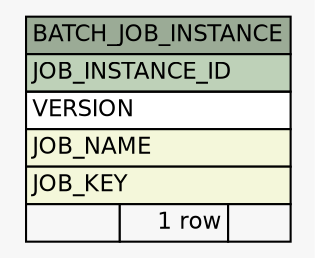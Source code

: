 // dot 2.36.0 on Mac OS X 10.10.2
// SchemaSpy rev Unknown
digraph "BATCH_JOB_INSTANCE" {
  graph [
    rankdir="RL"
    bgcolor="#f7f7f7"
    nodesep="0.18"
    ranksep="0.46"
    fontname="Helvetica"
    fontsize="11"
  ];
  node [
    fontname="Helvetica"
    fontsize="11"
    shape="plaintext"
  ];
  edge [
    arrowsize="0.8"
  ];
  "BATCH_JOB_INSTANCE" [
    label=<
    <TABLE BORDER="0" CELLBORDER="1" CELLSPACING="0" BGCOLOR="#ffffff">
      <TR><TD COLSPAN="3" BGCOLOR="#9bab96" ALIGN="CENTER">BATCH_JOB_INSTANCE</TD></TR>
      <TR><TD PORT="JOB_INSTANCE_ID" COLSPAN="3" BGCOLOR="#bed1b8" ALIGN="LEFT">JOB_INSTANCE_ID</TD></TR>
      <TR><TD PORT="VERSION" COLSPAN="3" ALIGN="LEFT">VERSION</TD></TR>
      <TR><TD PORT="JOB_NAME" COLSPAN="3" BGCOLOR="#f4f7da" ALIGN="LEFT">JOB_NAME</TD></TR>
      <TR><TD PORT="JOB_KEY" COLSPAN="3" BGCOLOR="#f4f7da" ALIGN="LEFT">JOB_KEY</TD></TR>
      <TR><TD ALIGN="LEFT" BGCOLOR="#f7f7f7">  </TD><TD ALIGN="RIGHT" BGCOLOR="#f7f7f7">1 row</TD><TD ALIGN="RIGHT" BGCOLOR="#f7f7f7">  </TD></TR>
    </TABLE>>
    URL="tables/BATCH_JOB_INSTANCE.html"
    tooltip="BATCH_JOB_INSTANCE"
  ];
}
